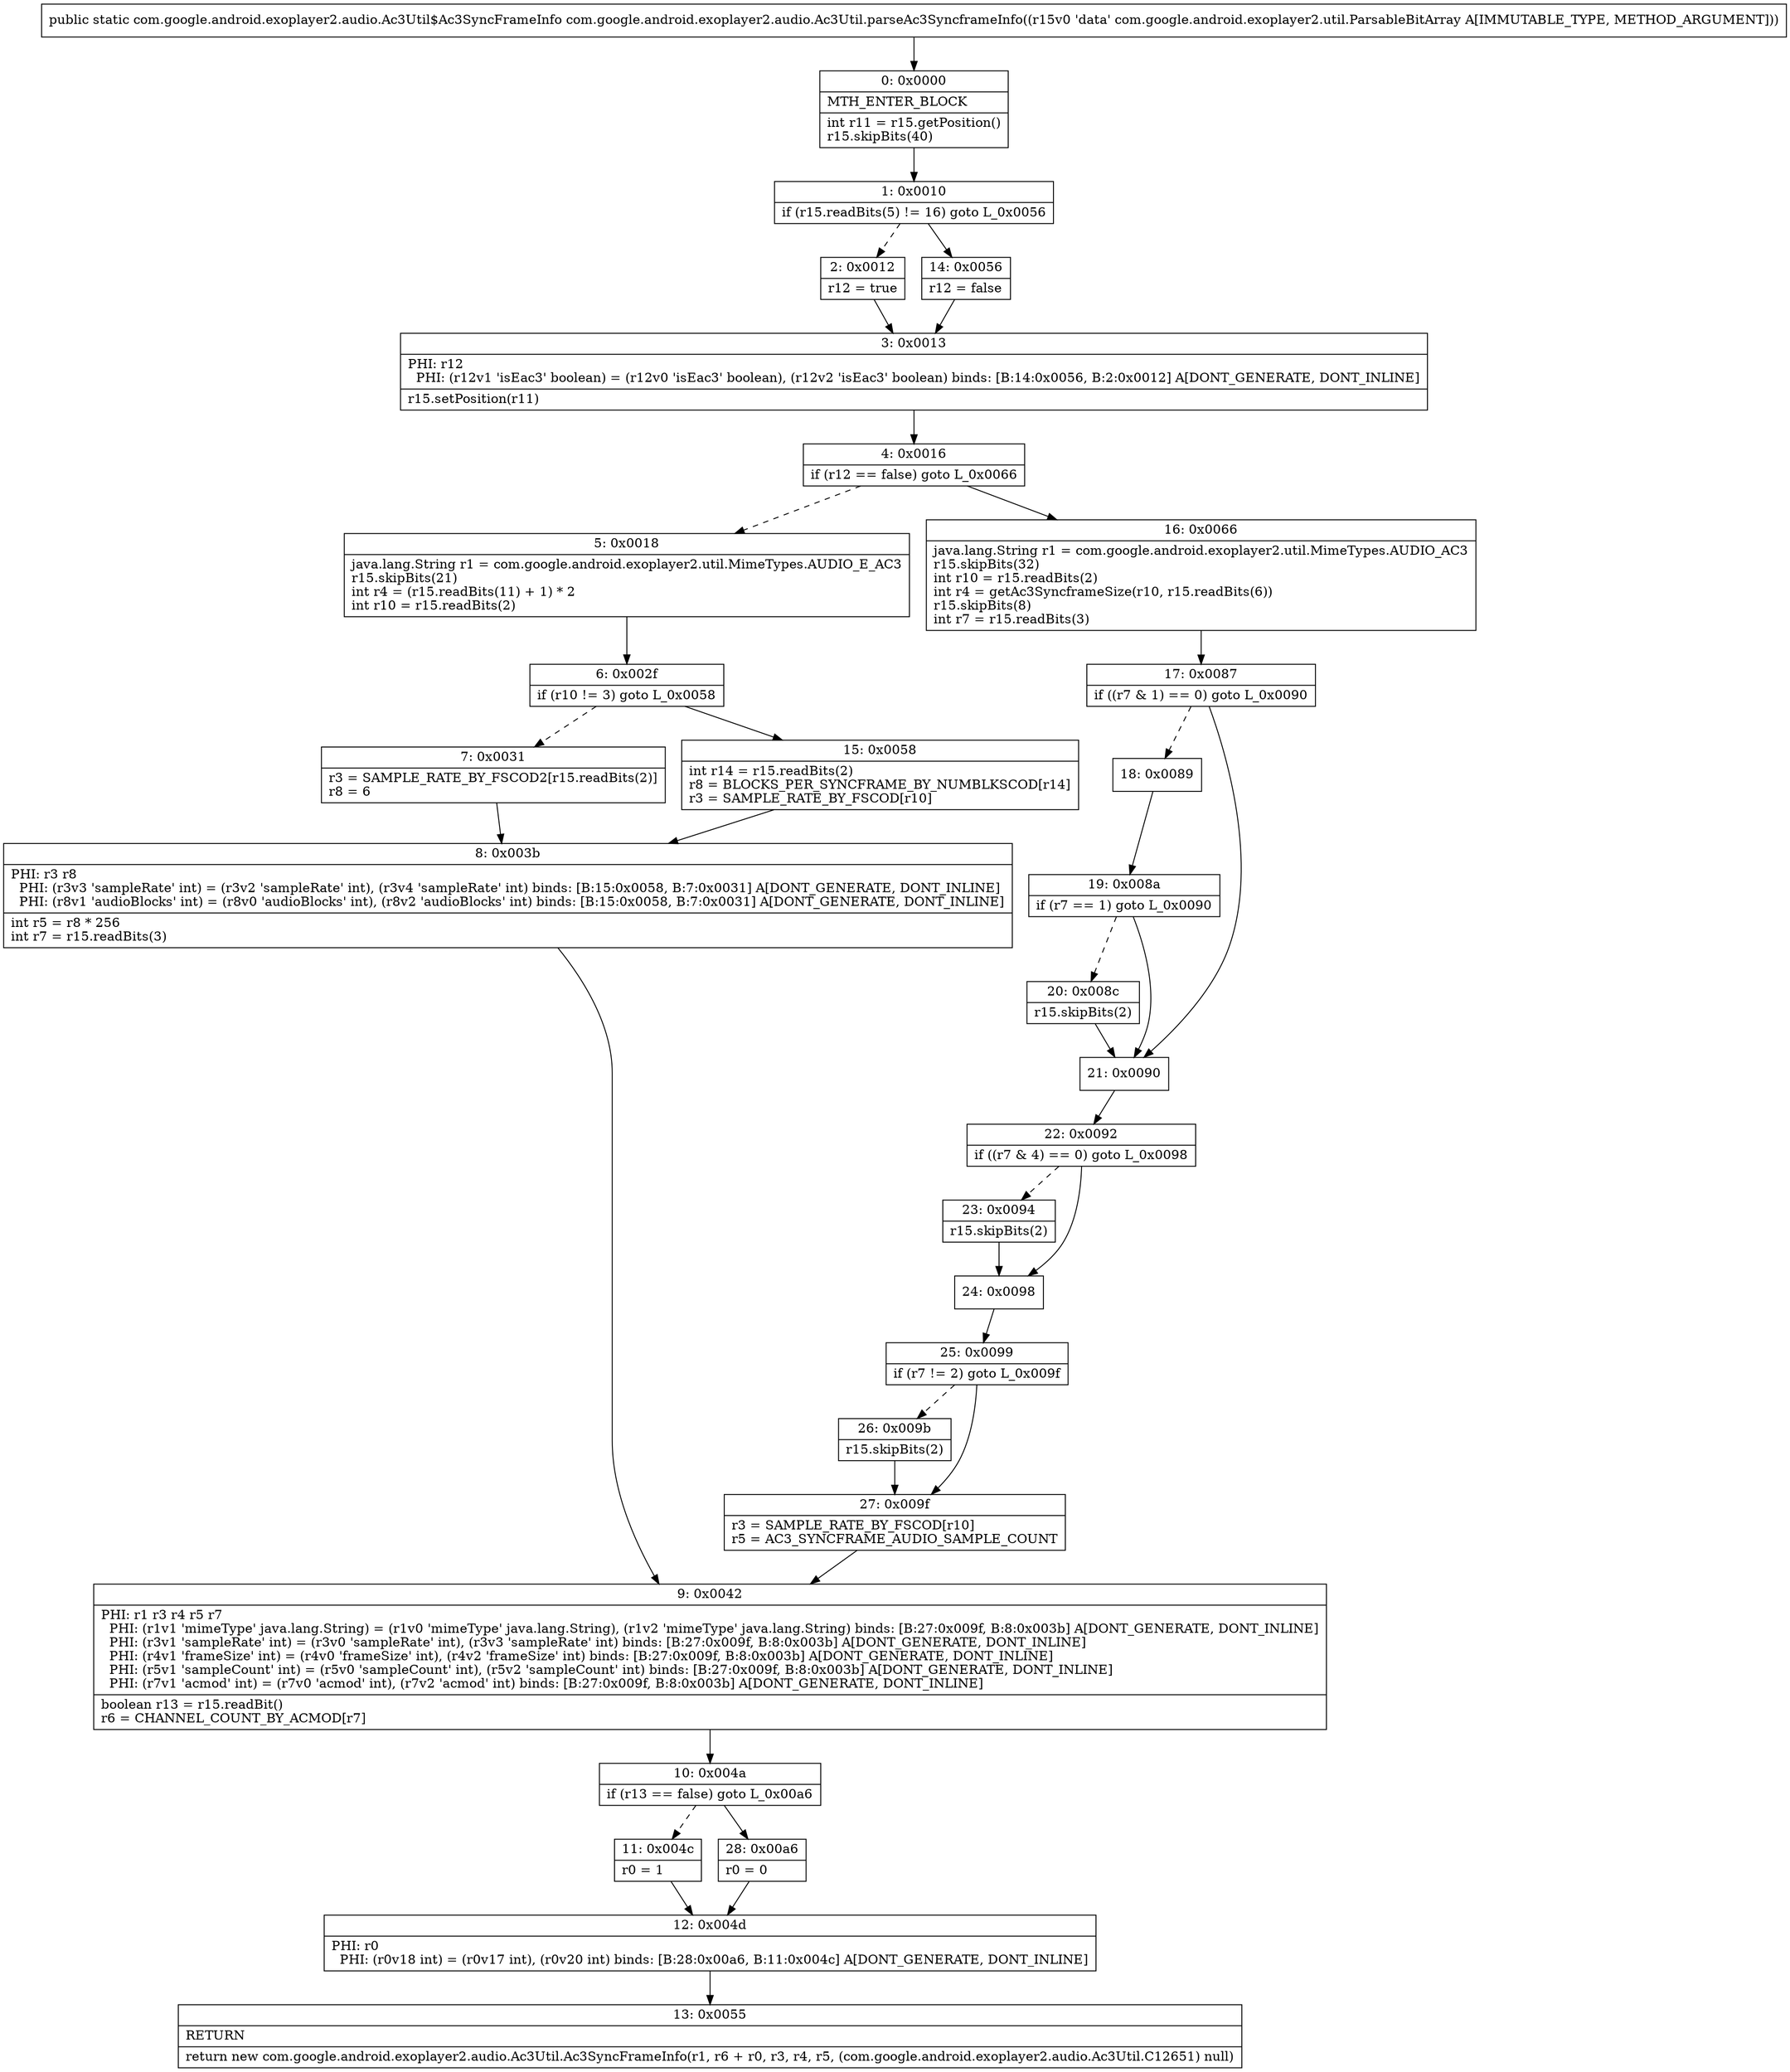 digraph "CFG forcom.google.android.exoplayer2.audio.Ac3Util.parseAc3SyncframeInfo(Lcom\/google\/android\/exoplayer2\/util\/ParsableBitArray;)Lcom\/google\/android\/exoplayer2\/audio\/Ac3Util$Ac3SyncFrameInfo;" {
Node_0 [shape=record,label="{0\:\ 0x0000|MTH_ENTER_BLOCK\l|int r11 = r15.getPosition()\lr15.skipBits(40)\l}"];
Node_1 [shape=record,label="{1\:\ 0x0010|if (r15.readBits(5) != 16) goto L_0x0056\l}"];
Node_2 [shape=record,label="{2\:\ 0x0012|r12 = true\l}"];
Node_3 [shape=record,label="{3\:\ 0x0013|PHI: r12 \l  PHI: (r12v1 'isEac3' boolean) = (r12v0 'isEac3' boolean), (r12v2 'isEac3' boolean) binds: [B:14:0x0056, B:2:0x0012] A[DONT_GENERATE, DONT_INLINE]\l|r15.setPosition(r11)\l}"];
Node_4 [shape=record,label="{4\:\ 0x0016|if (r12 == false) goto L_0x0066\l}"];
Node_5 [shape=record,label="{5\:\ 0x0018|java.lang.String r1 = com.google.android.exoplayer2.util.MimeTypes.AUDIO_E_AC3\lr15.skipBits(21)\lint r4 = (r15.readBits(11) + 1) * 2\lint r10 = r15.readBits(2)\l}"];
Node_6 [shape=record,label="{6\:\ 0x002f|if (r10 != 3) goto L_0x0058\l}"];
Node_7 [shape=record,label="{7\:\ 0x0031|r3 = SAMPLE_RATE_BY_FSCOD2[r15.readBits(2)]\lr8 = 6\l}"];
Node_8 [shape=record,label="{8\:\ 0x003b|PHI: r3 r8 \l  PHI: (r3v3 'sampleRate' int) = (r3v2 'sampleRate' int), (r3v4 'sampleRate' int) binds: [B:15:0x0058, B:7:0x0031] A[DONT_GENERATE, DONT_INLINE]\l  PHI: (r8v1 'audioBlocks' int) = (r8v0 'audioBlocks' int), (r8v2 'audioBlocks' int) binds: [B:15:0x0058, B:7:0x0031] A[DONT_GENERATE, DONT_INLINE]\l|int r5 = r8 * 256\lint r7 = r15.readBits(3)\l}"];
Node_9 [shape=record,label="{9\:\ 0x0042|PHI: r1 r3 r4 r5 r7 \l  PHI: (r1v1 'mimeType' java.lang.String) = (r1v0 'mimeType' java.lang.String), (r1v2 'mimeType' java.lang.String) binds: [B:27:0x009f, B:8:0x003b] A[DONT_GENERATE, DONT_INLINE]\l  PHI: (r3v1 'sampleRate' int) = (r3v0 'sampleRate' int), (r3v3 'sampleRate' int) binds: [B:27:0x009f, B:8:0x003b] A[DONT_GENERATE, DONT_INLINE]\l  PHI: (r4v1 'frameSize' int) = (r4v0 'frameSize' int), (r4v2 'frameSize' int) binds: [B:27:0x009f, B:8:0x003b] A[DONT_GENERATE, DONT_INLINE]\l  PHI: (r5v1 'sampleCount' int) = (r5v0 'sampleCount' int), (r5v2 'sampleCount' int) binds: [B:27:0x009f, B:8:0x003b] A[DONT_GENERATE, DONT_INLINE]\l  PHI: (r7v1 'acmod' int) = (r7v0 'acmod' int), (r7v2 'acmod' int) binds: [B:27:0x009f, B:8:0x003b] A[DONT_GENERATE, DONT_INLINE]\l|boolean r13 = r15.readBit()\lr6 = CHANNEL_COUNT_BY_ACMOD[r7]\l}"];
Node_10 [shape=record,label="{10\:\ 0x004a|if (r13 == false) goto L_0x00a6\l}"];
Node_11 [shape=record,label="{11\:\ 0x004c|r0 = 1\l}"];
Node_12 [shape=record,label="{12\:\ 0x004d|PHI: r0 \l  PHI: (r0v18 int) = (r0v17 int), (r0v20 int) binds: [B:28:0x00a6, B:11:0x004c] A[DONT_GENERATE, DONT_INLINE]\l}"];
Node_13 [shape=record,label="{13\:\ 0x0055|RETURN\l|return new com.google.android.exoplayer2.audio.Ac3Util.Ac3SyncFrameInfo(r1, r6 + r0, r3, r4, r5, (com.google.android.exoplayer2.audio.Ac3Util.C12651) null)\l}"];
Node_14 [shape=record,label="{14\:\ 0x0056|r12 = false\l}"];
Node_15 [shape=record,label="{15\:\ 0x0058|int r14 = r15.readBits(2)\lr8 = BLOCKS_PER_SYNCFRAME_BY_NUMBLKSCOD[r14]\lr3 = SAMPLE_RATE_BY_FSCOD[r10]\l}"];
Node_16 [shape=record,label="{16\:\ 0x0066|java.lang.String r1 = com.google.android.exoplayer2.util.MimeTypes.AUDIO_AC3\lr15.skipBits(32)\lint r10 = r15.readBits(2)\lint r4 = getAc3SyncframeSize(r10, r15.readBits(6))\lr15.skipBits(8)\lint r7 = r15.readBits(3)\l}"];
Node_17 [shape=record,label="{17\:\ 0x0087|if ((r7 & 1) == 0) goto L_0x0090\l}"];
Node_18 [shape=record,label="{18\:\ 0x0089}"];
Node_19 [shape=record,label="{19\:\ 0x008a|if (r7 == 1) goto L_0x0090\l}"];
Node_20 [shape=record,label="{20\:\ 0x008c|r15.skipBits(2)\l}"];
Node_21 [shape=record,label="{21\:\ 0x0090}"];
Node_22 [shape=record,label="{22\:\ 0x0092|if ((r7 & 4) == 0) goto L_0x0098\l}"];
Node_23 [shape=record,label="{23\:\ 0x0094|r15.skipBits(2)\l}"];
Node_24 [shape=record,label="{24\:\ 0x0098}"];
Node_25 [shape=record,label="{25\:\ 0x0099|if (r7 != 2) goto L_0x009f\l}"];
Node_26 [shape=record,label="{26\:\ 0x009b|r15.skipBits(2)\l}"];
Node_27 [shape=record,label="{27\:\ 0x009f|r3 = SAMPLE_RATE_BY_FSCOD[r10]\lr5 = AC3_SYNCFRAME_AUDIO_SAMPLE_COUNT\l}"];
Node_28 [shape=record,label="{28\:\ 0x00a6|r0 = 0\l}"];
MethodNode[shape=record,label="{public static com.google.android.exoplayer2.audio.Ac3Util$Ac3SyncFrameInfo com.google.android.exoplayer2.audio.Ac3Util.parseAc3SyncframeInfo((r15v0 'data' com.google.android.exoplayer2.util.ParsableBitArray A[IMMUTABLE_TYPE, METHOD_ARGUMENT])) }"];
MethodNode -> Node_0;
Node_0 -> Node_1;
Node_1 -> Node_2[style=dashed];
Node_1 -> Node_14;
Node_2 -> Node_3;
Node_3 -> Node_4;
Node_4 -> Node_5[style=dashed];
Node_4 -> Node_16;
Node_5 -> Node_6;
Node_6 -> Node_7[style=dashed];
Node_6 -> Node_15;
Node_7 -> Node_8;
Node_8 -> Node_9;
Node_9 -> Node_10;
Node_10 -> Node_11[style=dashed];
Node_10 -> Node_28;
Node_11 -> Node_12;
Node_12 -> Node_13;
Node_14 -> Node_3;
Node_15 -> Node_8;
Node_16 -> Node_17;
Node_17 -> Node_18[style=dashed];
Node_17 -> Node_21;
Node_18 -> Node_19;
Node_19 -> Node_20[style=dashed];
Node_19 -> Node_21;
Node_20 -> Node_21;
Node_21 -> Node_22;
Node_22 -> Node_23[style=dashed];
Node_22 -> Node_24;
Node_23 -> Node_24;
Node_24 -> Node_25;
Node_25 -> Node_26[style=dashed];
Node_25 -> Node_27;
Node_26 -> Node_27;
Node_27 -> Node_9;
Node_28 -> Node_12;
}

